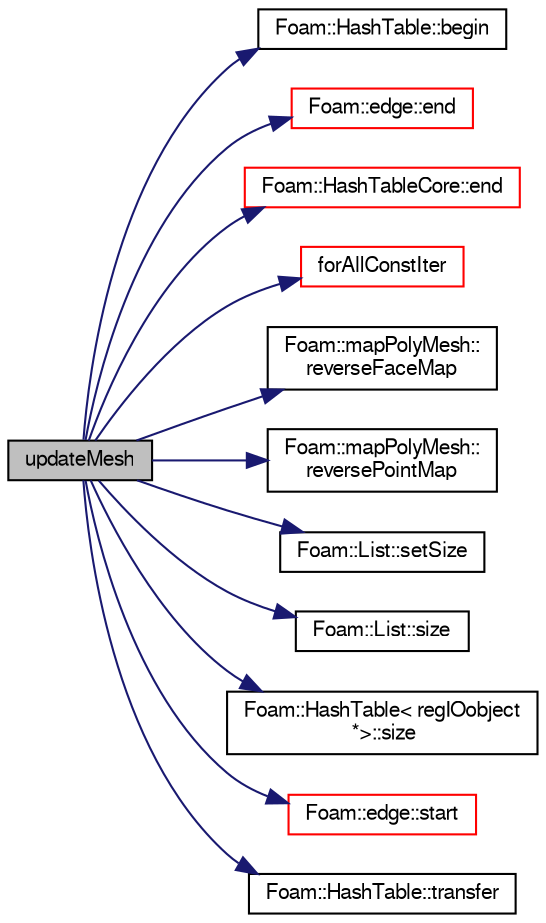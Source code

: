 digraph "updateMesh"
{
  bgcolor="transparent";
  edge [fontname="FreeSans",fontsize="10",labelfontname="FreeSans",labelfontsize="10"];
  node [fontname="FreeSans",fontsize="10",shape=record];
  rankdir="LR";
  Node862 [label="updateMesh",height=0.2,width=0.4,color="black", fillcolor="grey75", style="filled", fontcolor="black"];
  Node862 -> Node863 [color="midnightblue",fontsize="10",style="solid",fontname="FreeSans"];
  Node863 [label="Foam::HashTable::begin",height=0.2,width=0.4,color="black",URL="$a25702.html#a4718c822b6b0cd47612f37199986753a",tooltip="iterator set to the beginning of the HashTable "];
  Node862 -> Node864 [color="midnightblue",fontsize="10",style="solid",fontname="FreeSans"];
  Node864 [label="Foam::edge::end",height=0.2,width=0.4,color="red",URL="$a27210.html#a5ac1c619caccdf5bcf8c3d58a409849f",tooltip="Return end vertex label. "];
  Node862 -> Node866 [color="midnightblue",fontsize="10",style="solid",fontname="FreeSans"];
  Node866 [label="Foam::HashTableCore::end",height=0.2,width=0.4,color="red",URL="$a25706.html#a540580a296c0ff351686ceb4f27b6fe6",tooltip="iteratorEnd set to beyond the end of any HashTable "];
  Node862 -> Node874 [color="midnightblue",fontsize="10",style="solid",fontname="FreeSans"];
  Node874 [label="forAllConstIter",height=0.2,width=0.4,color="red",URL="$a38141.html#ae21e2836509b0fa7f7cedf6493b11b09"];
  Node862 -> Node1171 [color="midnightblue",fontsize="10",style="solid",fontname="FreeSans"];
  Node1171 [label="Foam::mapPolyMesh::\lreverseFaceMap",height=0.2,width=0.4,color="black",URL="$a27386.html#a90aeffdd46fec5934a7816ca40984af2",tooltip="Reverse face map. "];
  Node862 -> Node1172 [color="midnightblue",fontsize="10",style="solid",fontname="FreeSans"];
  Node1172 [label="Foam::mapPolyMesh::\lreversePointMap",height=0.2,width=0.4,color="black",URL="$a27386.html#a552b6f73bc2391a9c807f787f9774a39",tooltip="Reverse point map. "];
  Node862 -> Node935 [color="midnightblue",fontsize="10",style="solid",fontname="FreeSans"];
  Node935 [label="Foam::List::setSize",height=0.2,width=0.4,color="black",URL="$a25694.html#aedb985ffeaf1bdbfeccc2a8730405703",tooltip="Reset size of List. "];
  Node862 -> Node962 [color="midnightblue",fontsize="10",style="solid",fontname="FreeSans"];
  Node962 [label="Foam::List::size",height=0.2,width=0.4,color="black",URL="$a25694.html#a8a5f6fa29bd4b500caf186f60245b384",tooltip="Override size to be inconsistent with allocated storage. "];
  Node862 -> Node1119 [color="midnightblue",fontsize="10",style="solid",fontname="FreeSans"];
  Node1119 [label="Foam::HashTable\< regIOobject\l *\>::size",height=0.2,width=0.4,color="black",URL="$a25702.html#a47b3bf30da1eb3ab8076b5fbe00e0494",tooltip="Return number of elements in table. "];
  Node862 -> Node1173 [color="midnightblue",fontsize="10",style="solid",fontname="FreeSans"];
  Node1173 [label="Foam::edge::start",height=0.2,width=0.4,color="red",URL="$a27210.html#afe56bdd2031bbf8321e35e2330c0b990",tooltip="Return start vertex label. "];
  Node862 -> Node1058 [color="midnightblue",fontsize="10",style="solid",fontname="FreeSans"];
  Node1058 [label="Foam::HashTable::transfer",height=0.2,width=0.4,color="black",URL="$a25702.html#a26883d0cdd71dc6200b11fa35ef0c0e4",tooltip="Transfer the contents of the argument table into this table. "];
}
